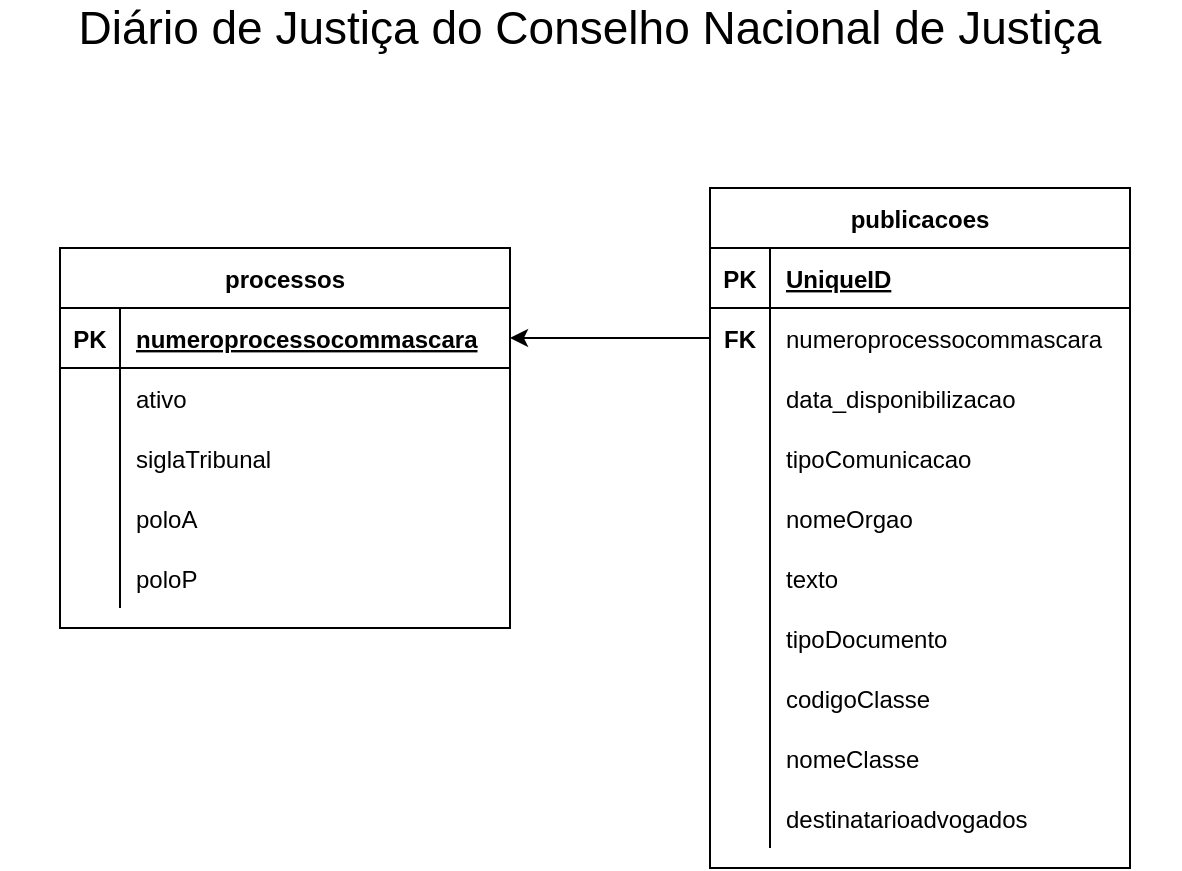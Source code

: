 <mxfile version="13.9.9" type="device"><diagram name="Page-1" id="c4acf3e9-155e-7222-9cf6-157b1a14988f"><mxGraphModel dx="1422" dy="845" grid="1" gridSize="10" guides="1" tooltips="1" connect="1" arrows="1" fold="1" page="1" pageScale="1" pageWidth="850" pageHeight="1100" background="#ffffff" math="0" shadow="0"><root><mxCell id="0"/><mxCell id="1" parent="0"/><mxCell id="5252oSJwRu59qK-pzlcz-18" value="processos" style="shape=table;startSize=30;container=1;collapsible=1;childLayout=tableLayout;fixedRows=1;rowLines=0;fontStyle=1;align=center;resizeLast=1;" vertex="1" parent="1"><mxGeometry x="160" y="150" width="225" height="190" as="geometry"/></mxCell><mxCell id="5252oSJwRu59qK-pzlcz-19" value="" style="shape=partialRectangle;collapsible=0;dropTarget=0;pointerEvents=0;fillColor=none;top=0;left=0;bottom=1;right=0;points=[[0,0.5],[1,0.5]];portConstraint=eastwest;" vertex="1" parent="5252oSJwRu59qK-pzlcz-18"><mxGeometry y="30" width="225" height="30" as="geometry"/></mxCell><mxCell id="5252oSJwRu59qK-pzlcz-20" value="PK" style="shape=partialRectangle;connectable=0;fillColor=none;top=0;left=0;bottom=0;right=0;fontStyle=1;overflow=hidden;" vertex="1" parent="5252oSJwRu59qK-pzlcz-19"><mxGeometry width="30" height="30" as="geometry"/></mxCell><mxCell id="5252oSJwRu59qK-pzlcz-21" value="numeroprocessocommascara" style="shape=partialRectangle;connectable=0;fillColor=none;top=0;left=0;bottom=0;right=0;align=left;spacingLeft=6;fontStyle=5;overflow=hidden;" vertex="1" parent="5252oSJwRu59qK-pzlcz-19"><mxGeometry x="30" width="195" height="30" as="geometry"/></mxCell><mxCell id="5252oSJwRu59qK-pzlcz-25" value="" style="shape=partialRectangle;collapsible=0;dropTarget=0;pointerEvents=0;fillColor=none;top=0;left=0;bottom=0;right=0;points=[[0,0.5],[1,0.5]];portConstraint=eastwest;" vertex="1" parent="5252oSJwRu59qK-pzlcz-18"><mxGeometry y="60" width="225" height="30" as="geometry"/></mxCell><mxCell id="5252oSJwRu59qK-pzlcz-26" value="" style="shape=partialRectangle;connectable=0;fillColor=none;top=0;left=0;bottom=0;right=0;editable=1;overflow=hidden;" vertex="1" parent="5252oSJwRu59qK-pzlcz-25"><mxGeometry width="30" height="30" as="geometry"/></mxCell><mxCell id="5252oSJwRu59qK-pzlcz-27" value="ativo" style="shape=partialRectangle;connectable=0;fillColor=none;top=0;left=0;bottom=0;right=0;align=left;spacingLeft=6;overflow=hidden;" vertex="1" parent="5252oSJwRu59qK-pzlcz-25"><mxGeometry x="30" width="195" height="30" as="geometry"/></mxCell><mxCell id="5252oSJwRu59qK-pzlcz-38" value="" style="shape=partialRectangle;collapsible=0;dropTarget=0;pointerEvents=0;fillColor=none;top=0;left=0;bottom=0;right=0;points=[[0,0.5],[1,0.5]];portConstraint=eastwest;" vertex="1" parent="5252oSJwRu59qK-pzlcz-18"><mxGeometry y="90" width="225" height="30" as="geometry"/></mxCell><mxCell id="5252oSJwRu59qK-pzlcz-39" value="" style="shape=partialRectangle;connectable=0;fillColor=none;top=0;left=0;bottom=0;right=0;editable=1;overflow=hidden;" vertex="1" parent="5252oSJwRu59qK-pzlcz-38"><mxGeometry width="30" height="30" as="geometry"/></mxCell><mxCell id="5252oSJwRu59qK-pzlcz-40" value="siglaTribunal" style="shape=partialRectangle;connectable=0;fillColor=none;top=0;left=0;bottom=0;right=0;align=left;spacingLeft=6;overflow=hidden;" vertex="1" parent="5252oSJwRu59qK-pzlcz-38"><mxGeometry x="30" width="195" height="30" as="geometry"/></mxCell><mxCell id="5252oSJwRu59qK-pzlcz-41" value="" style="shape=partialRectangle;collapsible=0;dropTarget=0;pointerEvents=0;fillColor=none;top=0;left=0;bottom=0;right=0;points=[[0,0.5],[1,0.5]];portConstraint=eastwest;" vertex="1" parent="5252oSJwRu59qK-pzlcz-18"><mxGeometry y="120" width="225" height="30" as="geometry"/></mxCell><mxCell id="5252oSJwRu59qK-pzlcz-42" value="" style="shape=partialRectangle;connectable=0;fillColor=none;top=0;left=0;bottom=0;right=0;editable=1;overflow=hidden;" vertex="1" parent="5252oSJwRu59qK-pzlcz-41"><mxGeometry width="30" height="30" as="geometry"/></mxCell><mxCell id="5252oSJwRu59qK-pzlcz-43" value="poloA" style="shape=partialRectangle;connectable=0;fillColor=none;top=0;left=0;bottom=0;right=0;align=left;spacingLeft=6;overflow=hidden;" vertex="1" parent="5252oSJwRu59qK-pzlcz-41"><mxGeometry x="30" width="195" height="30" as="geometry"/></mxCell><mxCell id="5252oSJwRu59qK-pzlcz-47" value="" style="shape=partialRectangle;collapsible=0;dropTarget=0;pointerEvents=0;fillColor=none;top=0;left=0;bottom=0;right=0;points=[[0,0.5],[1,0.5]];portConstraint=eastwest;" vertex="1" parent="5252oSJwRu59qK-pzlcz-18"><mxGeometry y="150" width="225" height="30" as="geometry"/></mxCell><mxCell id="5252oSJwRu59qK-pzlcz-48" value="" style="shape=partialRectangle;connectable=0;fillColor=none;top=0;left=0;bottom=0;right=0;editable=1;overflow=hidden;" vertex="1" parent="5252oSJwRu59qK-pzlcz-47"><mxGeometry width="30" height="30" as="geometry"/></mxCell><mxCell id="5252oSJwRu59qK-pzlcz-49" value="poloP" style="shape=partialRectangle;connectable=0;fillColor=none;top=0;left=0;bottom=0;right=0;align=left;spacingLeft=6;overflow=hidden;" vertex="1" parent="5252oSJwRu59qK-pzlcz-47"><mxGeometry x="30" width="195" height="30" as="geometry"/></mxCell><mxCell id="5252oSJwRu59qK-pzlcz-50" value="publicacoes" style="shape=table;startSize=30;container=1;collapsible=1;childLayout=tableLayout;fixedRows=1;rowLines=0;fontStyle=1;align=center;resizeLast=1;" vertex="1" parent="1"><mxGeometry x="485" y="120" width="210" height="340" as="geometry"/></mxCell><mxCell id="5252oSJwRu59qK-pzlcz-51" value="" style="shape=partialRectangle;collapsible=0;dropTarget=0;pointerEvents=0;fillColor=none;top=0;left=0;bottom=1;right=0;points=[[0,0.5],[1,0.5]];portConstraint=eastwest;" vertex="1" parent="5252oSJwRu59qK-pzlcz-50"><mxGeometry y="30" width="210" height="30" as="geometry"/></mxCell><mxCell id="5252oSJwRu59qK-pzlcz-52" value="PK" style="shape=partialRectangle;connectable=0;fillColor=none;top=0;left=0;bottom=0;right=0;fontStyle=1;overflow=hidden;" vertex="1" parent="5252oSJwRu59qK-pzlcz-51"><mxGeometry width="30" height="30" as="geometry"/></mxCell><mxCell id="5252oSJwRu59qK-pzlcz-53" value="UniqueID" style="shape=partialRectangle;connectable=0;fillColor=none;top=0;left=0;bottom=0;right=0;align=left;spacingLeft=6;fontStyle=5;overflow=hidden;" vertex="1" parent="5252oSJwRu59qK-pzlcz-51"><mxGeometry x="30" width="180" height="30" as="geometry"/></mxCell><mxCell id="5252oSJwRu59qK-pzlcz-66" value="" style="shape=partialRectangle;collapsible=0;dropTarget=0;pointerEvents=0;fillColor=none;top=0;left=0;bottom=0;right=0;points=[[0,0.5],[1,0.5]];portConstraint=eastwest;" vertex="1" parent="5252oSJwRu59qK-pzlcz-50"><mxGeometry y="60" width="210" height="30" as="geometry"/></mxCell><mxCell id="5252oSJwRu59qK-pzlcz-67" value="FK" style="shape=partialRectangle;connectable=0;fillColor=none;top=0;left=0;bottom=0;right=0;editable=1;overflow=hidden;fontStyle=1" vertex="1" parent="5252oSJwRu59qK-pzlcz-66"><mxGeometry width="30" height="30" as="geometry"/></mxCell><mxCell id="5252oSJwRu59qK-pzlcz-68" value="numeroprocessocommascara" style="shape=partialRectangle;connectable=0;fillColor=none;top=0;left=0;bottom=0;right=0;align=left;spacingLeft=6;overflow=hidden;" vertex="1" parent="5252oSJwRu59qK-pzlcz-66"><mxGeometry x="30" width="180" height="30" as="geometry"/></mxCell><mxCell id="5252oSJwRu59qK-pzlcz-54" value="" style="shape=partialRectangle;collapsible=0;dropTarget=0;pointerEvents=0;fillColor=none;top=0;left=0;bottom=0;right=0;points=[[0,0.5],[1,0.5]];portConstraint=eastwest;" vertex="1" parent="5252oSJwRu59qK-pzlcz-50"><mxGeometry y="90" width="210" height="30" as="geometry"/></mxCell><mxCell id="5252oSJwRu59qK-pzlcz-55" value="" style="shape=partialRectangle;connectable=0;fillColor=none;top=0;left=0;bottom=0;right=0;editable=1;overflow=hidden;" vertex="1" parent="5252oSJwRu59qK-pzlcz-54"><mxGeometry width="30" height="30" as="geometry"/></mxCell><mxCell id="5252oSJwRu59qK-pzlcz-56" value="data_disponibilizacao" style="shape=partialRectangle;connectable=0;fillColor=none;top=0;left=0;bottom=0;right=0;align=left;spacingLeft=6;overflow=hidden;" vertex="1" parent="5252oSJwRu59qK-pzlcz-54"><mxGeometry x="30" width="180" height="30" as="geometry"/></mxCell><mxCell id="5252oSJwRu59qK-pzlcz-57" value="" style="shape=partialRectangle;collapsible=0;dropTarget=0;pointerEvents=0;fillColor=none;top=0;left=0;bottom=0;right=0;points=[[0,0.5],[1,0.5]];portConstraint=eastwest;" vertex="1" parent="5252oSJwRu59qK-pzlcz-50"><mxGeometry y="120" width="210" height="30" as="geometry"/></mxCell><mxCell id="5252oSJwRu59qK-pzlcz-58" value="" style="shape=partialRectangle;connectable=0;fillColor=none;top=0;left=0;bottom=0;right=0;editable=1;overflow=hidden;" vertex="1" parent="5252oSJwRu59qK-pzlcz-57"><mxGeometry width="30" height="30" as="geometry"/></mxCell><mxCell id="5252oSJwRu59qK-pzlcz-59" value="tipoComunicacao" style="shape=partialRectangle;connectable=0;fillColor=none;top=0;left=0;bottom=0;right=0;align=left;spacingLeft=6;overflow=hidden;" vertex="1" parent="5252oSJwRu59qK-pzlcz-57"><mxGeometry x="30" width="180" height="30" as="geometry"/></mxCell><mxCell id="5252oSJwRu59qK-pzlcz-60" value="" style="shape=partialRectangle;collapsible=0;dropTarget=0;pointerEvents=0;fillColor=none;top=0;left=0;bottom=0;right=0;points=[[0,0.5],[1,0.5]];portConstraint=eastwest;" vertex="1" parent="5252oSJwRu59qK-pzlcz-50"><mxGeometry y="150" width="210" height="30" as="geometry"/></mxCell><mxCell id="5252oSJwRu59qK-pzlcz-61" value="" style="shape=partialRectangle;connectable=0;fillColor=none;top=0;left=0;bottom=0;right=0;editable=1;overflow=hidden;" vertex="1" parent="5252oSJwRu59qK-pzlcz-60"><mxGeometry width="30" height="30" as="geometry"/></mxCell><mxCell id="5252oSJwRu59qK-pzlcz-62" value="nomeOrgao" style="shape=partialRectangle;connectable=0;fillColor=none;top=0;left=0;bottom=0;right=0;align=left;spacingLeft=6;overflow=hidden;" vertex="1" parent="5252oSJwRu59qK-pzlcz-60"><mxGeometry x="30" width="180" height="30" as="geometry"/></mxCell><mxCell id="5252oSJwRu59qK-pzlcz-63" value="" style="shape=partialRectangle;collapsible=0;dropTarget=0;pointerEvents=0;fillColor=none;top=0;left=0;bottom=0;right=0;points=[[0,0.5],[1,0.5]];portConstraint=eastwest;" vertex="1" parent="5252oSJwRu59qK-pzlcz-50"><mxGeometry y="180" width="210" height="30" as="geometry"/></mxCell><mxCell id="5252oSJwRu59qK-pzlcz-64" value="" style="shape=partialRectangle;connectable=0;fillColor=none;top=0;left=0;bottom=0;right=0;editable=1;overflow=hidden;" vertex="1" parent="5252oSJwRu59qK-pzlcz-63"><mxGeometry width="30" height="30" as="geometry"/></mxCell><mxCell id="5252oSJwRu59qK-pzlcz-65" value="texto" style="shape=partialRectangle;connectable=0;fillColor=none;top=0;left=0;bottom=0;right=0;align=left;spacingLeft=6;overflow=hidden;" vertex="1" parent="5252oSJwRu59qK-pzlcz-63"><mxGeometry x="30" width="180" height="30" as="geometry"/></mxCell><mxCell id="5252oSJwRu59qK-pzlcz-69" value="" style="shape=partialRectangle;collapsible=0;dropTarget=0;pointerEvents=0;fillColor=none;top=0;left=0;bottom=0;right=0;points=[[0,0.5],[1,0.5]];portConstraint=eastwest;" vertex="1" parent="5252oSJwRu59qK-pzlcz-50"><mxGeometry y="210" width="210" height="30" as="geometry"/></mxCell><mxCell id="5252oSJwRu59qK-pzlcz-70" value="" style="shape=partialRectangle;connectable=0;fillColor=none;top=0;left=0;bottom=0;right=0;editable=1;overflow=hidden;" vertex="1" parent="5252oSJwRu59qK-pzlcz-69"><mxGeometry width="30" height="30" as="geometry"/></mxCell><mxCell id="5252oSJwRu59qK-pzlcz-71" value="tipoDocumento" style="shape=partialRectangle;connectable=0;fillColor=none;top=0;left=0;bottom=0;right=0;align=left;spacingLeft=6;overflow=hidden;" vertex="1" parent="5252oSJwRu59qK-pzlcz-69"><mxGeometry x="30" width="180" height="30" as="geometry"/></mxCell><mxCell id="5252oSJwRu59qK-pzlcz-31" value="" style="shape=partialRectangle;collapsible=0;dropTarget=0;pointerEvents=0;fillColor=none;top=0;left=0;bottom=0;right=0;points=[[0,0.5],[1,0.5]];portConstraint=eastwest;" vertex="1" parent="5252oSJwRu59qK-pzlcz-50"><mxGeometry y="240" width="210" height="30" as="geometry"/></mxCell><mxCell id="5252oSJwRu59qK-pzlcz-32" value="" style="shape=partialRectangle;connectable=0;fillColor=none;top=0;left=0;bottom=0;right=0;editable=1;overflow=hidden;" vertex="1" parent="5252oSJwRu59qK-pzlcz-31"><mxGeometry width="30" height="30" as="geometry"/></mxCell><mxCell id="5252oSJwRu59qK-pzlcz-33" value="codigoClasse" style="shape=partialRectangle;connectable=0;fillColor=none;top=0;left=0;bottom=0;right=0;align=left;spacingLeft=6;overflow=hidden;" vertex="1" parent="5252oSJwRu59qK-pzlcz-31"><mxGeometry x="30" width="180" height="30" as="geometry"/></mxCell><mxCell id="5252oSJwRu59qK-pzlcz-28" value="" style="shape=partialRectangle;collapsible=0;dropTarget=0;pointerEvents=0;fillColor=none;top=0;left=0;bottom=0;right=0;points=[[0,0.5],[1,0.5]];portConstraint=eastwest;" vertex="1" parent="5252oSJwRu59qK-pzlcz-50"><mxGeometry y="270" width="210" height="30" as="geometry"/></mxCell><mxCell id="5252oSJwRu59qK-pzlcz-29" value="" style="shape=partialRectangle;connectable=0;fillColor=none;top=0;left=0;bottom=0;right=0;editable=1;overflow=hidden;" vertex="1" parent="5252oSJwRu59qK-pzlcz-28"><mxGeometry width="30" height="30" as="geometry"/></mxCell><mxCell id="5252oSJwRu59qK-pzlcz-30" value="nomeClasse" style="shape=partialRectangle;connectable=0;fillColor=none;top=0;left=0;bottom=0;right=0;align=left;spacingLeft=6;overflow=hidden;" vertex="1" parent="5252oSJwRu59qK-pzlcz-28"><mxGeometry x="30" width="180" height="30" as="geometry"/></mxCell><mxCell id="5252oSJwRu59qK-pzlcz-75" value="" style="shape=partialRectangle;collapsible=0;dropTarget=0;pointerEvents=0;fillColor=none;top=0;left=0;bottom=0;right=0;points=[[0,0.5],[1,0.5]];portConstraint=eastwest;" vertex="1" parent="5252oSJwRu59qK-pzlcz-50"><mxGeometry y="300" width="210" height="30" as="geometry"/></mxCell><mxCell id="5252oSJwRu59qK-pzlcz-76" value="" style="shape=partialRectangle;connectable=0;fillColor=none;top=0;left=0;bottom=0;right=0;editable=1;overflow=hidden;" vertex="1" parent="5252oSJwRu59qK-pzlcz-75"><mxGeometry width="30" height="30" as="geometry"/></mxCell><mxCell id="5252oSJwRu59qK-pzlcz-77" value="destinatarioadvogados" style="shape=partialRectangle;connectable=0;fillColor=none;top=0;left=0;bottom=0;right=0;align=left;spacingLeft=6;overflow=hidden;" vertex="1" parent="5252oSJwRu59qK-pzlcz-75"><mxGeometry x="30" width="180" height="30" as="geometry"/></mxCell><mxCell id="5252oSJwRu59qK-pzlcz-78" value="Diário de Justiça do Conselho Nacional de Justiça" style="text;html=1;strokeColor=none;fillColor=none;align=center;verticalAlign=middle;whiteSpace=wrap;rounded=0;fontSize=23;" vertex="1" parent="1"><mxGeometry x="130" y="30" width="590" height="20" as="geometry"/></mxCell><mxCell id="5252oSJwRu59qK-pzlcz-79" style="edgeStyle=orthogonalEdgeStyle;rounded=0;orthogonalLoop=1;jettySize=auto;html=1;entryX=1;entryY=0.5;entryDx=0;entryDy=0;fontSize=23;" edge="1" parent="1" source="5252oSJwRu59qK-pzlcz-66" target="5252oSJwRu59qK-pzlcz-19"><mxGeometry relative="1" as="geometry"/></mxCell></root></mxGraphModel></diagram></mxfile>